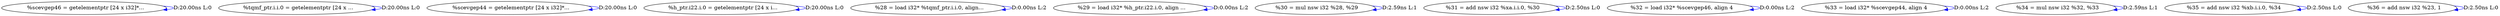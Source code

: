 digraph {
Node0x560817afcff0[label="  %scevgep46 = getelementptr [24 x i32]*..."];
Node0x560817afcff0 -> Node0x560817afcff0[label="D:20.00ns L:0",color=blue];
Node0x560817afd0d0[label="  %tqmf_ptr.i.i.0 = getelementptr [24 x ..."];
Node0x560817afd0d0 -> Node0x560817afd0d0[label="D:20.00ns L:0",color=blue];
Node0x560817afd1b0[label="  %scevgep44 = getelementptr [24 x i32]*..."];
Node0x560817afd1b0 -> Node0x560817afd1b0[label="D:20.00ns L:0",color=blue];
Node0x560817afd290[label="  %h_ptr.i22.i.0 = getelementptr [24 x i..."];
Node0x560817afd290 -> Node0x560817afd290[label="D:20.00ns L:0",color=blue];
Node0x560817afd370[label="  %28 = load i32* %tqmf_ptr.i.i.0, align..."];
Node0x560817afd370 -> Node0x560817afd370[label="D:0.00ns L:2",color=blue];
Node0x560817afd450[label="  %29 = load i32* %h_ptr.i22.i.0, align ..."];
Node0x560817afd450 -> Node0x560817afd450[label="D:0.00ns L:2",color=blue];
Node0x560817afd530[label="  %30 = mul nsw i32 %28, %29"];
Node0x560817afd530 -> Node0x560817afd530[label="D:2.59ns L:1",color=blue];
Node0x560817afd610[label="  %31 = add nsw i32 %xa.i.i.0, %30"];
Node0x560817afd610 -> Node0x560817afd610[label="D:2.50ns L:0",color=blue];
Node0x560817afd6f0[label="  %32 = load i32* %scevgep46, align 4"];
Node0x560817afd6f0 -> Node0x560817afd6f0[label="D:0.00ns L:2",color=blue];
Node0x560817afd7d0[label="  %33 = load i32* %scevgep44, align 4"];
Node0x560817afd7d0 -> Node0x560817afd7d0[label="D:0.00ns L:2",color=blue];
Node0x560817afa630[label="  %34 = mul nsw i32 %32, %33"];
Node0x560817afa630 -> Node0x560817afa630[label="D:2.59ns L:1",color=blue];
Node0x560817afa710[label="  %35 = add nsw i32 %xb.i.i.0, %34"];
Node0x560817afa710 -> Node0x560817afa710[label="D:2.50ns L:0",color=blue];
Node0x560817afa7f0[label="  %36 = add nsw i32 %23, 1"];
Node0x560817afa7f0 -> Node0x560817afa7f0[label="D:2.50ns L:0",color=blue];
}
